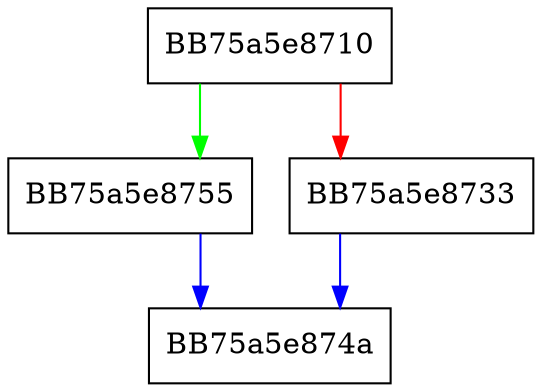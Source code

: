 digraph sqlite3VdbeMemSetRowSet {
  node [shape="box"];
  graph [splines=ortho];
  BB75a5e8710 -> BB75a5e8755 [color="green"];
  BB75a5e8710 -> BB75a5e8733 [color="red"];
  BB75a5e8733 -> BB75a5e874a [color="blue"];
  BB75a5e8755 -> BB75a5e874a [color="blue"];
}